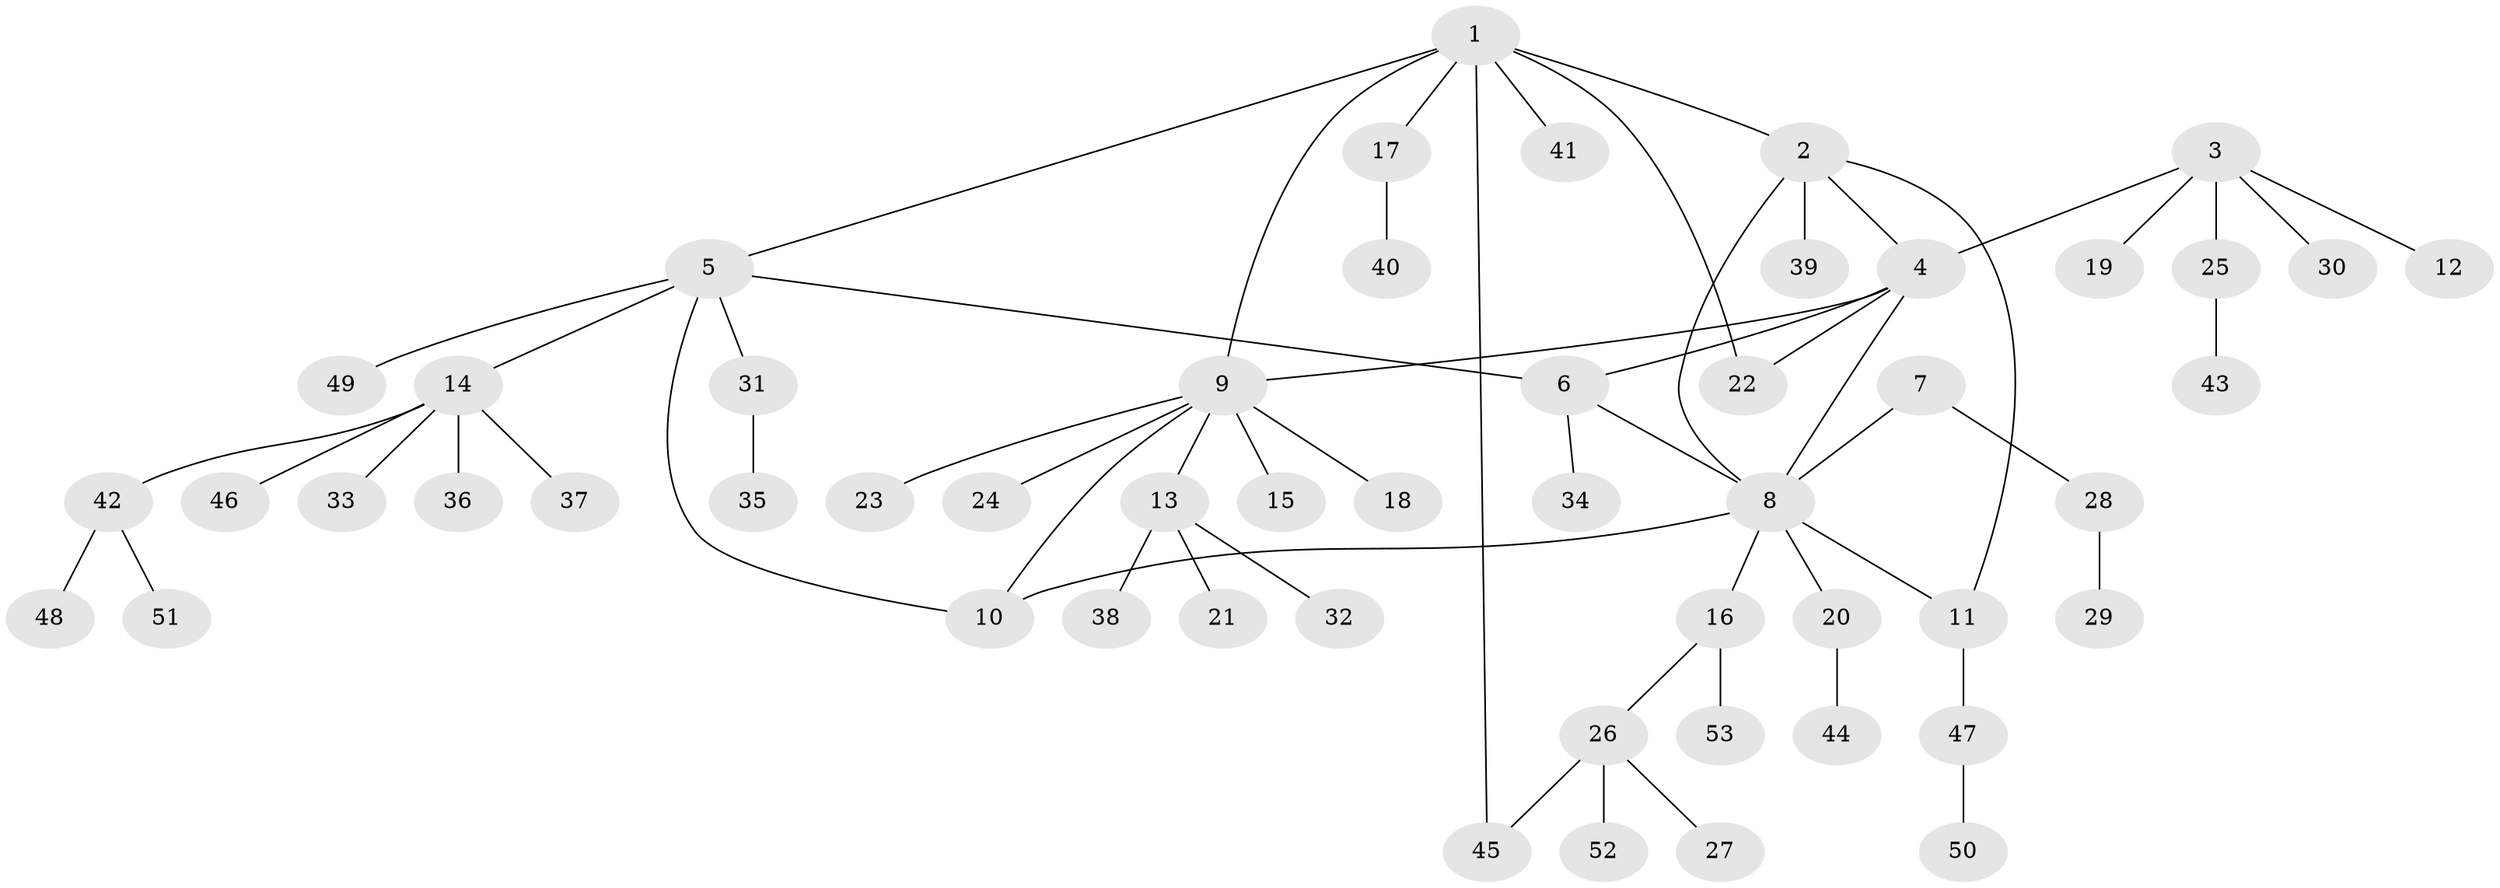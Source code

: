 // Generated by graph-tools (version 1.1) at 2025/02/03/09/25 03:02:33]
// undirected, 53 vertices, 61 edges
graph export_dot {
graph [start="1"]
  node [color=gray90,style=filled];
  1;
  2;
  3;
  4;
  5;
  6;
  7;
  8;
  9;
  10;
  11;
  12;
  13;
  14;
  15;
  16;
  17;
  18;
  19;
  20;
  21;
  22;
  23;
  24;
  25;
  26;
  27;
  28;
  29;
  30;
  31;
  32;
  33;
  34;
  35;
  36;
  37;
  38;
  39;
  40;
  41;
  42;
  43;
  44;
  45;
  46;
  47;
  48;
  49;
  50;
  51;
  52;
  53;
  1 -- 2;
  1 -- 5;
  1 -- 9;
  1 -- 17;
  1 -- 22;
  1 -- 41;
  1 -- 45;
  2 -- 4;
  2 -- 8;
  2 -- 11;
  2 -- 39;
  3 -- 4;
  3 -- 12;
  3 -- 19;
  3 -- 25;
  3 -- 30;
  4 -- 6;
  4 -- 8;
  4 -- 9;
  4 -- 22;
  5 -- 6;
  5 -- 10;
  5 -- 14;
  5 -- 31;
  5 -- 49;
  6 -- 8;
  6 -- 34;
  7 -- 8;
  7 -- 28;
  8 -- 10;
  8 -- 11;
  8 -- 16;
  8 -- 20;
  9 -- 10;
  9 -- 13;
  9 -- 15;
  9 -- 18;
  9 -- 23;
  9 -- 24;
  11 -- 47;
  13 -- 21;
  13 -- 32;
  13 -- 38;
  14 -- 33;
  14 -- 36;
  14 -- 37;
  14 -- 42;
  14 -- 46;
  16 -- 26;
  16 -- 53;
  17 -- 40;
  20 -- 44;
  25 -- 43;
  26 -- 27;
  26 -- 45;
  26 -- 52;
  28 -- 29;
  31 -- 35;
  42 -- 48;
  42 -- 51;
  47 -- 50;
}
